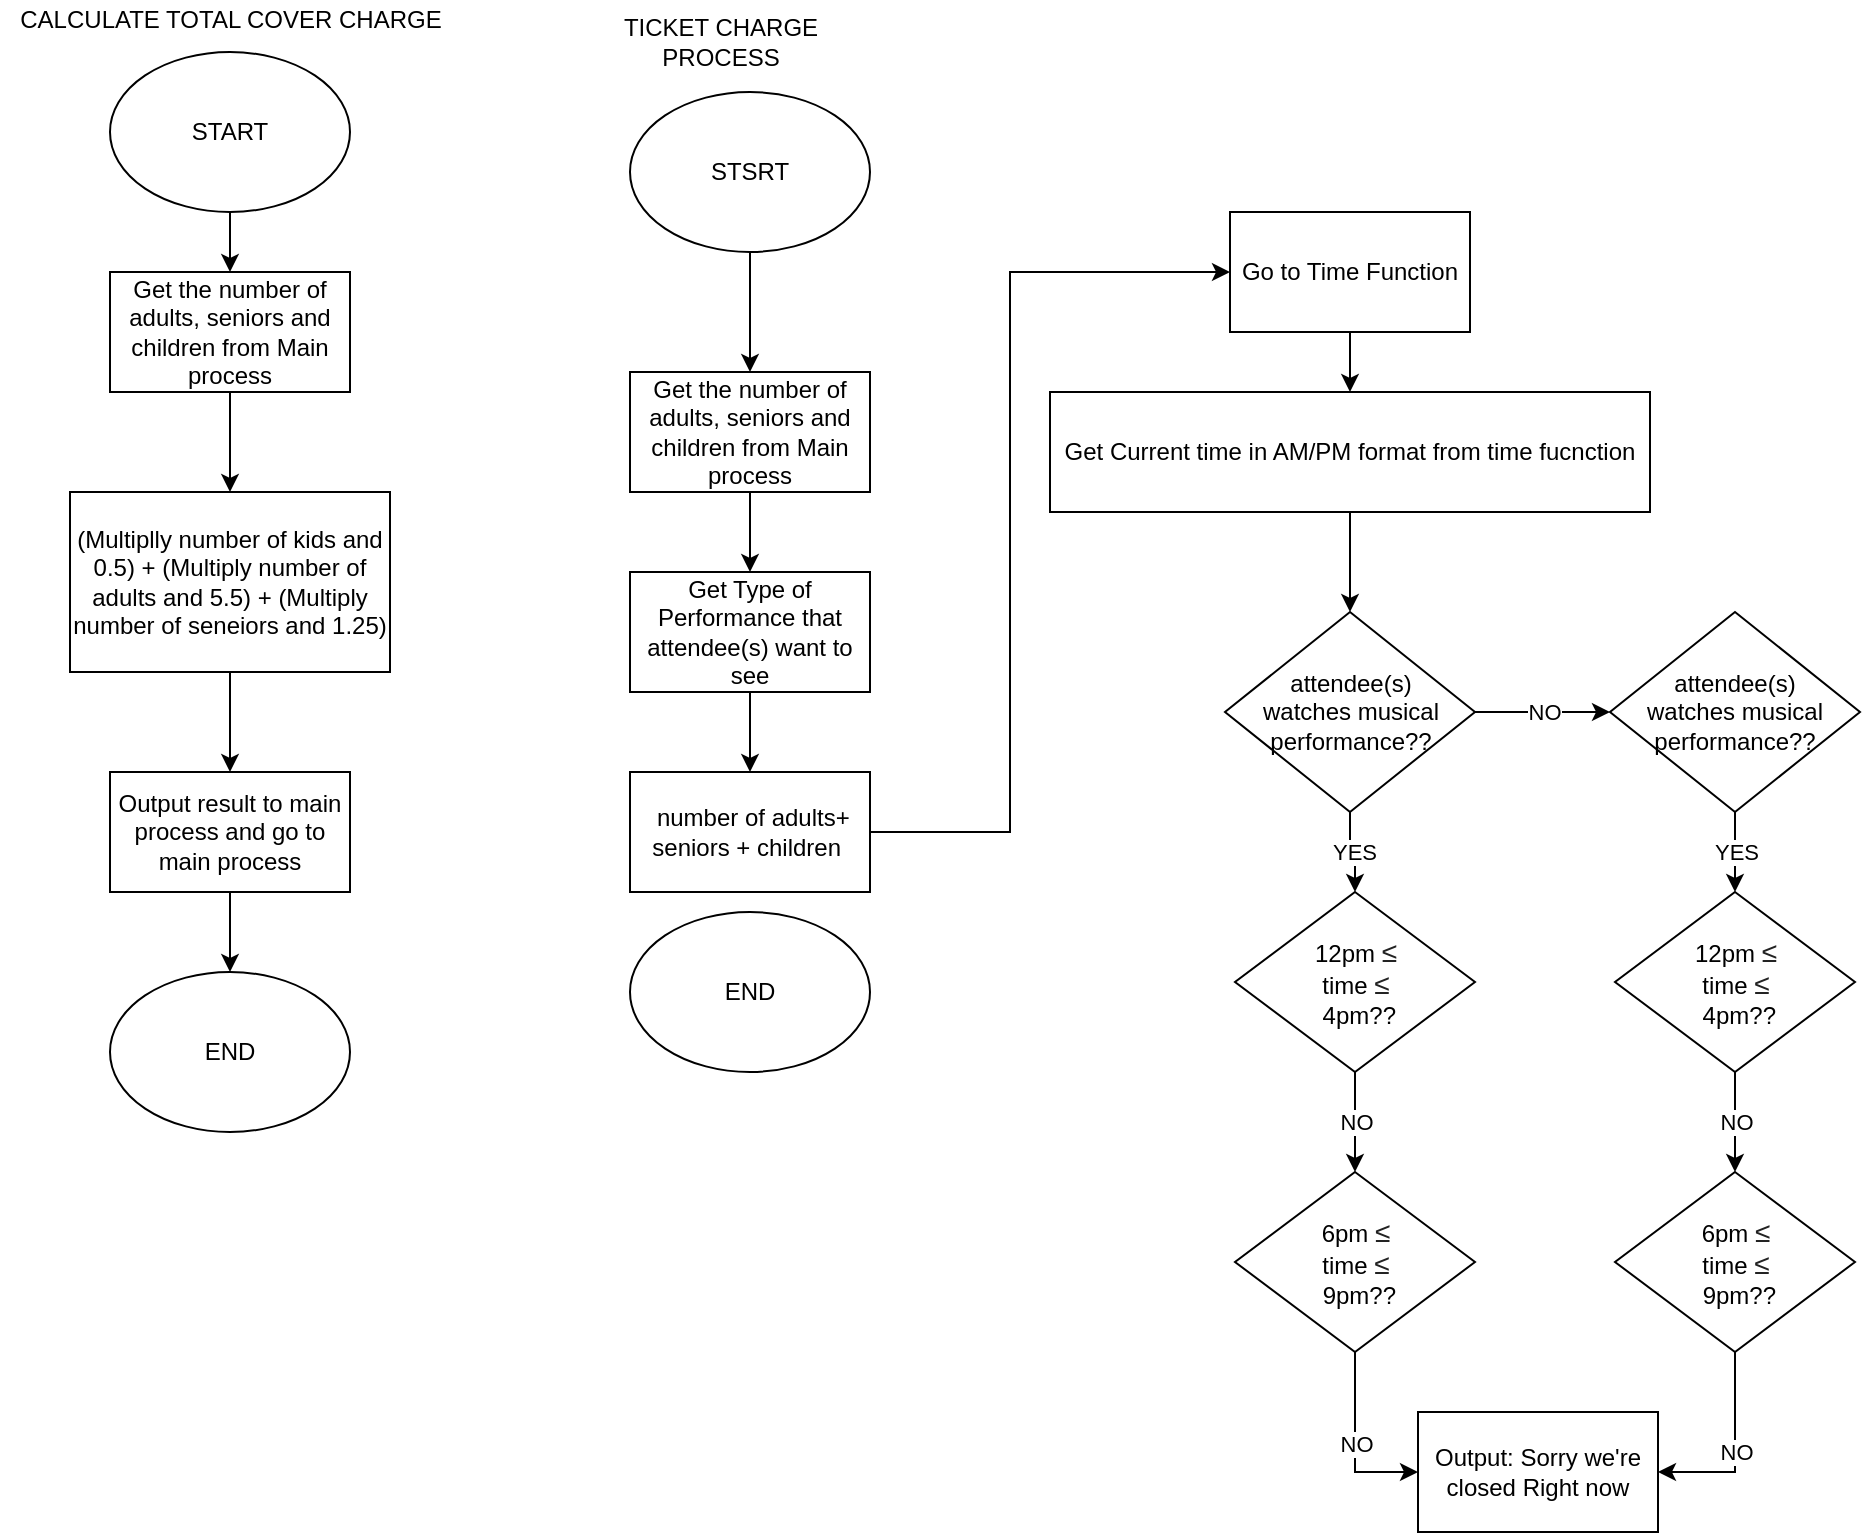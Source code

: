 <mxfile version="12.8.1" type="github">
  <diagram id="C5RBs43oDa-KdzZeNtuy" name="Page-1">
    <mxGraphModel dx="2170" dy="1125" grid="1" gridSize="10" guides="1" tooltips="1" connect="1" arrows="1" fold="1" page="1" pageScale="1" pageWidth="1169" pageHeight="827" math="0" shadow="0">
      <root>
        <mxCell id="WIyWlLk6GJQsqaUBKTNV-0" />
        <mxCell id="WIyWlLk6GJQsqaUBKTNV-1" parent="WIyWlLk6GJQsqaUBKTNV-0" />
        <mxCell id="uj49Rtw7FwXmR8BoE2G_-5" value="" style="edgeStyle=orthogonalEdgeStyle;rounded=0;orthogonalLoop=1;jettySize=auto;html=1;" parent="WIyWlLk6GJQsqaUBKTNV-1" source="uj49Rtw7FwXmR8BoE2G_-0" target="uj49Rtw7FwXmR8BoE2G_-2" edge="1">
          <mxGeometry relative="1" as="geometry" />
        </mxCell>
        <mxCell id="uj49Rtw7FwXmR8BoE2G_-0" value="Get the number of adults, seniors and children from Main process" style="rounded=0;whiteSpace=wrap;html=1;" parent="WIyWlLk6GJQsqaUBKTNV-1" vertex="1">
          <mxGeometry x="130" y="150" width="120" height="60" as="geometry" />
        </mxCell>
        <mxCell id="uj49Rtw7FwXmR8BoE2G_-6" value="" style="edgeStyle=orthogonalEdgeStyle;rounded=0;orthogonalLoop=1;jettySize=auto;html=1;" parent="WIyWlLk6GJQsqaUBKTNV-1" source="uj49Rtw7FwXmR8BoE2G_-2" target="uj49Rtw7FwXmR8BoE2G_-4" edge="1">
          <mxGeometry relative="1" as="geometry" />
        </mxCell>
        <mxCell id="uj49Rtw7FwXmR8BoE2G_-2" value="(Multiplly number of kids and 0.5) + (Multiply number of adults and 5.5) + (Multiply number of seneiors and 1.25)" style="rounded=0;whiteSpace=wrap;html=1;" parent="WIyWlLk6GJQsqaUBKTNV-1" vertex="1">
          <mxGeometry x="110" y="260" width="160" height="90" as="geometry" />
        </mxCell>
        <mxCell id="uj49Rtw7FwXmR8BoE2G_-19" value="" style="edgeStyle=orthogonalEdgeStyle;rounded=0;orthogonalLoop=1;jettySize=auto;html=1;" parent="WIyWlLk6GJQsqaUBKTNV-1" source="uj49Rtw7FwXmR8BoE2G_-4" target="uj49Rtw7FwXmR8BoE2G_-18" edge="1">
          <mxGeometry relative="1" as="geometry" />
        </mxCell>
        <mxCell id="uj49Rtw7FwXmR8BoE2G_-4" value="Output result to main process and go to main process" style="rounded=0;whiteSpace=wrap;html=1;" parent="WIyWlLk6GJQsqaUBKTNV-1" vertex="1">
          <mxGeometry x="130" y="400" width="120" height="60" as="geometry" />
        </mxCell>
        <mxCell id="uj49Rtw7FwXmR8BoE2G_-7" value="CALCULATE TOTAL COVER CHARGE" style="text;html=1;align=center;verticalAlign=middle;resizable=0;points=[];autosize=1;" parent="WIyWlLk6GJQsqaUBKTNV-1" vertex="1">
          <mxGeometry x="75" y="14" width="230" height="20" as="geometry" />
        </mxCell>
        <mxCell id="uj49Rtw7FwXmR8BoE2G_-17" value="" style="edgeStyle=orthogonalEdgeStyle;rounded=0;orthogonalLoop=1;jettySize=auto;html=1;" parent="WIyWlLk6GJQsqaUBKTNV-1" source="uj49Rtw7FwXmR8BoE2G_-16" target="uj49Rtw7FwXmR8BoE2G_-0" edge="1">
          <mxGeometry relative="1" as="geometry" />
        </mxCell>
        <mxCell id="uj49Rtw7FwXmR8BoE2G_-16" value="START" style="ellipse;whiteSpace=wrap;html=1;" parent="WIyWlLk6GJQsqaUBKTNV-1" vertex="1">
          <mxGeometry x="130" y="40" width="120" height="80" as="geometry" />
        </mxCell>
        <mxCell id="uj49Rtw7FwXmR8BoE2G_-18" value="END" style="ellipse;whiteSpace=wrap;html=1;" parent="WIyWlLk6GJQsqaUBKTNV-1" vertex="1">
          <mxGeometry x="130" y="500" width="120" height="80" as="geometry" />
        </mxCell>
        <mxCell id="uj49Rtw7FwXmR8BoE2G_-24" value="TICKET CHARGE&lt;br&gt;PROCESS" style="text;html=1;align=center;verticalAlign=middle;resizable=0;points=[];autosize=1;" parent="WIyWlLk6GJQsqaUBKTNV-1" vertex="1">
          <mxGeometry x="380" y="20" width="110" height="30" as="geometry" />
        </mxCell>
        <mxCell id="uj49Rtw7FwXmR8BoE2G_-25" value="END" style="ellipse;whiteSpace=wrap;html=1;" parent="WIyWlLk6GJQsqaUBKTNV-1" vertex="1">
          <mxGeometry x="390" y="470" width="120" height="80" as="geometry" />
        </mxCell>
        <mxCell id="uj49Rtw7FwXmR8BoE2G_-29" value="" style="edgeStyle=orthogonalEdgeStyle;rounded=0;orthogonalLoop=1;jettySize=auto;html=1;" parent="WIyWlLk6GJQsqaUBKTNV-1" source="uj49Rtw7FwXmR8BoE2G_-26" target="uj49Rtw7FwXmR8BoE2G_-27" edge="1">
          <mxGeometry relative="1" as="geometry" />
        </mxCell>
        <mxCell id="uj49Rtw7FwXmR8BoE2G_-26" value="STSRT" style="ellipse;whiteSpace=wrap;html=1;" parent="WIyWlLk6GJQsqaUBKTNV-1" vertex="1">
          <mxGeometry x="390" y="60" width="120" height="80" as="geometry" />
        </mxCell>
        <mxCell id="uj49Rtw7FwXmR8BoE2G_-30" value="" style="edgeStyle=orthogonalEdgeStyle;rounded=0;orthogonalLoop=1;jettySize=auto;html=1;" parent="WIyWlLk6GJQsqaUBKTNV-1" source="uj49Rtw7FwXmR8BoE2G_-27" target="uj49Rtw7FwXmR8BoE2G_-28" edge="1">
          <mxGeometry relative="1" as="geometry" />
        </mxCell>
        <mxCell id="uj49Rtw7FwXmR8BoE2G_-27" value="Get the number of adults, seniors and children from Main process" style="rounded=0;whiteSpace=wrap;html=1;" parent="WIyWlLk6GJQsqaUBKTNV-1" vertex="1">
          <mxGeometry x="390" y="200" width="120" height="60" as="geometry" />
        </mxCell>
        <mxCell id="uj49Rtw7FwXmR8BoE2G_-35" value="" style="edgeStyle=orthogonalEdgeStyle;rounded=0;orthogonalLoop=1;jettySize=auto;html=1;" parent="WIyWlLk6GJQsqaUBKTNV-1" source="uj49Rtw7FwXmR8BoE2G_-28" target="uj49Rtw7FwXmR8BoE2G_-34" edge="1">
          <mxGeometry relative="1" as="geometry" />
        </mxCell>
        <mxCell id="uj49Rtw7FwXmR8BoE2G_-28" value="Get Type of Performance that attendee(s) want to see" style="rounded=0;whiteSpace=wrap;html=1;" parent="WIyWlLk6GJQsqaUBKTNV-1" vertex="1">
          <mxGeometry x="390" y="300" width="120" height="60" as="geometry" />
        </mxCell>
        <mxCell id="uj49Rtw7FwXmR8BoE2G_-37" style="edgeStyle=orthogonalEdgeStyle;rounded=0;orthogonalLoop=1;jettySize=auto;html=1;entryX=0;entryY=0.5;entryDx=0;entryDy=0;" parent="WIyWlLk6GJQsqaUBKTNV-1" source="uj49Rtw7FwXmR8BoE2G_-34" target="uj49Rtw7FwXmR8BoE2G_-36" edge="1">
          <mxGeometry relative="1" as="geometry">
            <Array as="points">
              <mxPoint x="580" y="430" />
              <mxPoint x="580" y="150" />
            </Array>
          </mxGeometry>
        </mxCell>
        <mxCell id="uj49Rtw7FwXmR8BoE2G_-34" value="&amp;nbsp;number of adults+ seniors + children&amp;nbsp;" style="rounded=0;whiteSpace=wrap;html=1;" parent="WIyWlLk6GJQsqaUBKTNV-1" vertex="1">
          <mxGeometry x="390" y="400" width="120" height="60" as="geometry" />
        </mxCell>
        <mxCell id="uj49Rtw7FwXmR8BoE2G_-39" value="" style="edgeStyle=orthogonalEdgeStyle;rounded=0;orthogonalLoop=1;jettySize=auto;html=1;" parent="WIyWlLk6GJQsqaUBKTNV-1" source="uj49Rtw7FwXmR8BoE2G_-36" target="uj49Rtw7FwXmR8BoE2G_-38" edge="1">
          <mxGeometry relative="1" as="geometry" />
        </mxCell>
        <mxCell id="uj49Rtw7FwXmR8BoE2G_-36" value="Go to Time Function" style="rounded=0;whiteSpace=wrap;html=1;" parent="WIyWlLk6GJQsqaUBKTNV-1" vertex="1">
          <mxGeometry x="690" y="120" width="120" height="60" as="geometry" />
        </mxCell>
        <mxCell id="uj49Rtw7FwXmR8BoE2G_-51" value="" style="edgeStyle=orthogonalEdgeStyle;rounded=0;orthogonalLoop=1;jettySize=auto;html=1;" parent="WIyWlLk6GJQsqaUBKTNV-1" source="uj49Rtw7FwXmR8BoE2G_-38" target="uj49Rtw7FwXmR8BoE2G_-41" edge="1">
          <mxGeometry relative="1" as="geometry" />
        </mxCell>
        <mxCell id="uj49Rtw7FwXmR8BoE2G_-38" value="Get Current time in AM/PM format from time fucnction" style="rounded=0;whiteSpace=wrap;html=1;" parent="WIyWlLk6GJQsqaUBKTNV-1" vertex="1">
          <mxGeometry x="600" y="210" width="300" height="60" as="geometry" />
        </mxCell>
        <mxCell id="uj49Rtw7FwXmR8BoE2G_-43" value="NO" style="edgeStyle=orthogonalEdgeStyle;rounded=0;orthogonalLoop=1;jettySize=auto;html=1;" parent="WIyWlLk6GJQsqaUBKTNV-1" source="uj49Rtw7FwXmR8BoE2G_-41" target="uj49Rtw7FwXmR8BoE2G_-42" edge="1">
          <mxGeometry relative="1" as="geometry" />
        </mxCell>
        <mxCell id="uj49Rtw7FwXmR8BoE2G_-49" value="YES" style="edgeStyle=orthogonalEdgeStyle;rounded=0;orthogonalLoop=1;jettySize=auto;html=1;" parent="WIyWlLk6GJQsqaUBKTNV-1" source="uj49Rtw7FwXmR8BoE2G_-41" target="uj49Rtw7FwXmR8BoE2G_-45" edge="1">
          <mxGeometry relative="1" as="geometry" />
        </mxCell>
        <mxCell id="uj49Rtw7FwXmR8BoE2G_-41" value="attendee(s) &lt;br&gt;watches musical performance??" style="rhombus;whiteSpace=wrap;html=1;" parent="WIyWlLk6GJQsqaUBKTNV-1" vertex="1">
          <mxGeometry x="687.5" y="320" width="125" height="100" as="geometry" />
        </mxCell>
        <mxCell id="uj49Rtw7FwXmR8BoE2G_-53" value="YES" style="edgeStyle=orthogonalEdgeStyle;rounded=0;orthogonalLoop=1;jettySize=auto;html=1;" parent="WIyWlLk6GJQsqaUBKTNV-1" source="uj49Rtw7FwXmR8BoE2G_-42" target="uj49Rtw7FwXmR8BoE2G_-52" edge="1">
          <mxGeometry relative="1" as="geometry" />
        </mxCell>
        <mxCell id="uj49Rtw7FwXmR8BoE2G_-42" value="attendee(s) &lt;br&gt;watches musical performance??" style="rhombus;whiteSpace=wrap;html=1;" parent="WIyWlLk6GJQsqaUBKTNV-1" vertex="1">
          <mxGeometry x="880" y="320" width="125" height="100" as="geometry" />
        </mxCell>
        <mxCell id="uj49Rtw7FwXmR8BoE2G_-50" value="NO" style="edgeStyle=orthogonalEdgeStyle;rounded=0;orthogonalLoop=1;jettySize=auto;html=1;" parent="WIyWlLk6GJQsqaUBKTNV-1" source="uj49Rtw7FwXmR8BoE2G_-45" target="uj49Rtw7FwXmR8BoE2G_-46" edge="1">
          <mxGeometry relative="1" as="geometry" />
        </mxCell>
        <mxCell id="uj49Rtw7FwXmR8BoE2G_-45" value="12pm&amp;nbsp;&lt;span style=&quot;color: rgb(34 , 34 , 34) ; font-family: &amp;#34;arial&amp;#34; , sans-serif ; font-size: 14px ; text-align: left ; background-color: rgb(255 , 255 , 255)&quot;&gt;≤&lt;/span&gt;&lt;br&gt;time&amp;nbsp;&lt;span style=&quot;color: rgb(34 , 34 , 34) ; font-family: &amp;#34;arial&amp;#34; , sans-serif ; font-size: 14px ; text-align: left ; background-color: rgb(255 , 255 , 255)&quot;&gt;≤&lt;/span&gt;&lt;br&gt;&amp;nbsp;4pm??" style="rhombus;whiteSpace=wrap;html=1;" parent="WIyWlLk6GJQsqaUBKTNV-1" vertex="1">
          <mxGeometry x="692.5" y="460" width="120" height="90" as="geometry" />
        </mxCell>
        <mxCell id="uj49Rtw7FwXmR8BoE2G_-62" value="NO" style="edgeStyle=orthogonalEdgeStyle;rounded=0;orthogonalLoop=1;jettySize=auto;html=1;entryX=0;entryY=0.5;entryDx=0;entryDy=0;" parent="WIyWlLk6GJQsqaUBKTNV-1" source="uj49Rtw7FwXmR8BoE2G_-46" target="uj49Rtw7FwXmR8BoE2G_-61" edge="1">
          <mxGeometry relative="1" as="geometry" />
        </mxCell>
        <mxCell id="uj49Rtw7FwXmR8BoE2G_-46" value="&lt;span style=&quot;white-space: normal&quot;&gt;6pm&amp;nbsp;&lt;/span&gt;&lt;span style=&quot;white-space: normal ; color: rgb(34 , 34 , 34) ; font-family: &amp;#34;arial&amp;#34; , sans-serif ; font-size: 14px ; text-align: left ; background-color: rgb(255 , 255 , 255)&quot;&gt;≤&lt;/span&gt;&lt;br style=&quot;white-space: normal&quot;&gt;&lt;span style=&quot;white-space: normal&quot;&gt;time&amp;nbsp;&lt;/span&gt;&lt;span style=&quot;white-space: normal ; color: rgb(34 , 34 , 34) ; font-family: &amp;#34;arial&amp;#34; , sans-serif ; font-size: 14px ; text-align: left ; background-color: rgb(255 , 255 , 255)&quot;&gt;≤&lt;/span&gt;&lt;br style=&quot;white-space: normal&quot;&gt;&lt;span style=&quot;white-space: normal&quot;&gt;&amp;nbsp;9pm??&lt;/span&gt;" style="rhombus;whiteSpace=wrap;html=1;" parent="WIyWlLk6GJQsqaUBKTNV-1" vertex="1">
          <mxGeometry x="692.5" y="600" width="120" height="90" as="geometry" />
        </mxCell>
        <mxCell id="uj49Rtw7FwXmR8BoE2G_-59" value="NO" style="edgeStyle=orthogonalEdgeStyle;rounded=0;orthogonalLoop=1;jettySize=auto;html=1;" parent="WIyWlLk6GJQsqaUBKTNV-1" source="uj49Rtw7FwXmR8BoE2G_-52" target="uj49Rtw7FwXmR8BoE2G_-54" edge="1">
          <mxGeometry relative="1" as="geometry" />
        </mxCell>
        <mxCell id="uj49Rtw7FwXmR8BoE2G_-52" value="12pm&amp;nbsp;&lt;span style=&quot;color: rgb(34 , 34 , 34) ; font-family: &amp;#34;arial&amp;#34; , sans-serif ; font-size: 14px ; text-align: left ; background-color: rgb(255 , 255 , 255)&quot;&gt;≤&lt;/span&gt;&lt;br&gt;time&amp;nbsp;&lt;span style=&quot;color: rgb(34 , 34 , 34) ; font-family: &amp;#34;arial&amp;#34; , sans-serif ; font-size: 14px ; text-align: left ; background-color: rgb(255 , 255 , 255)&quot;&gt;≤&lt;/span&gt;&lt;br&gt;&amp;nbsp;4pm??" style="rhombus;whiteSpace=wrap;html=1;" parent="WIyWlLk6GJQsqaUBKTNV-1" vertex="1">
          <mxGeometry x="882.5" y="460" width="120" height="90" as="geometry" />
        </mxCell>
        <mxCell id="uj49Rtw7FwXmR8BoE2G_-63" value="NO" style="edgeStyle=orthogonalEdgeStyle;rounded=0;orthogonalLoop=1;jettySize=auto;html=1;entryX=1;entryY=0.5;entryDx=0;entryDy=0;" parent="WIyWlLk6GJQsqaUBKTNV-1" source="uj49Rtw7FwXmR8BoE2G_-54" target="uj49Rtw7FwXmR8BoE2G_-61" edge="1">
          <mxGeometry relative="1" as="geometry" />
        </mxCell>
        <mxCell id="uj49Rtw7FwXmR8BoE2G_-54" value="&lt;span style=&quot;white-space: normal&quot;&gt;6pm&amp;nbsp;&lt;/span&gt;&lt;span style=&quot;white-space: normal ; color: rgb(34 , 34 , 34) ; font-family: &amp;#34;arial&amp;#34; , sans-serif ; font-size: 14px ; text-align: left ; background-color: rgb(255 , 255 , 255)&quot;&gt;≤&lt;/span&gt;&lt;br style=&quot;white-space: normal&quot;&gt;&lt;span style=&quot;white-space: normal&quot;&gt;time&amp;nbsp;&lt;/span&gt;&lt;span style=&quot;white-space: normal ; color: rgb(34 , 34 , 34) ; font-family: &amp;#34;arial&amp;#34; , sans-serif ; font-size: 14px ; text-align: left ; background-color: rgb(255 , 255 , 255)&quot;&gt;≤&lt;/span&gt;&lt;br style=&quot;white-space: normal&quot;&gt;&lt;span style=&quot;white-space: normal&quot;&gt;&amp;nbsp;9pm??&lt;/span&gt;" style="rhombus;whiteSpace=wrap;html=1;" parent="WIyWlLk6GJQsqaUBKTNV-1" vertex="1">
          <mxGeometry x="882.5" y="600" width="120" height="90" as="geometry" />
        </mxCell>
        <mxCell id="uj49Rtw7FwXmR8BoE2G_-61" value="Output: Sorry we&#39;re closed Right now" style="rounded=0;whiteSpace=wrap;html=1;" parent="WIyWlLk6GJQsqaUBKTNV-1" vertex="1">
          <mxGeometry x="784" y="720" width="120" height="60" as="geometry" />
        </mxCell>
      </root>
    </mxGraphModel>
  </diagram>
</mxfile>
